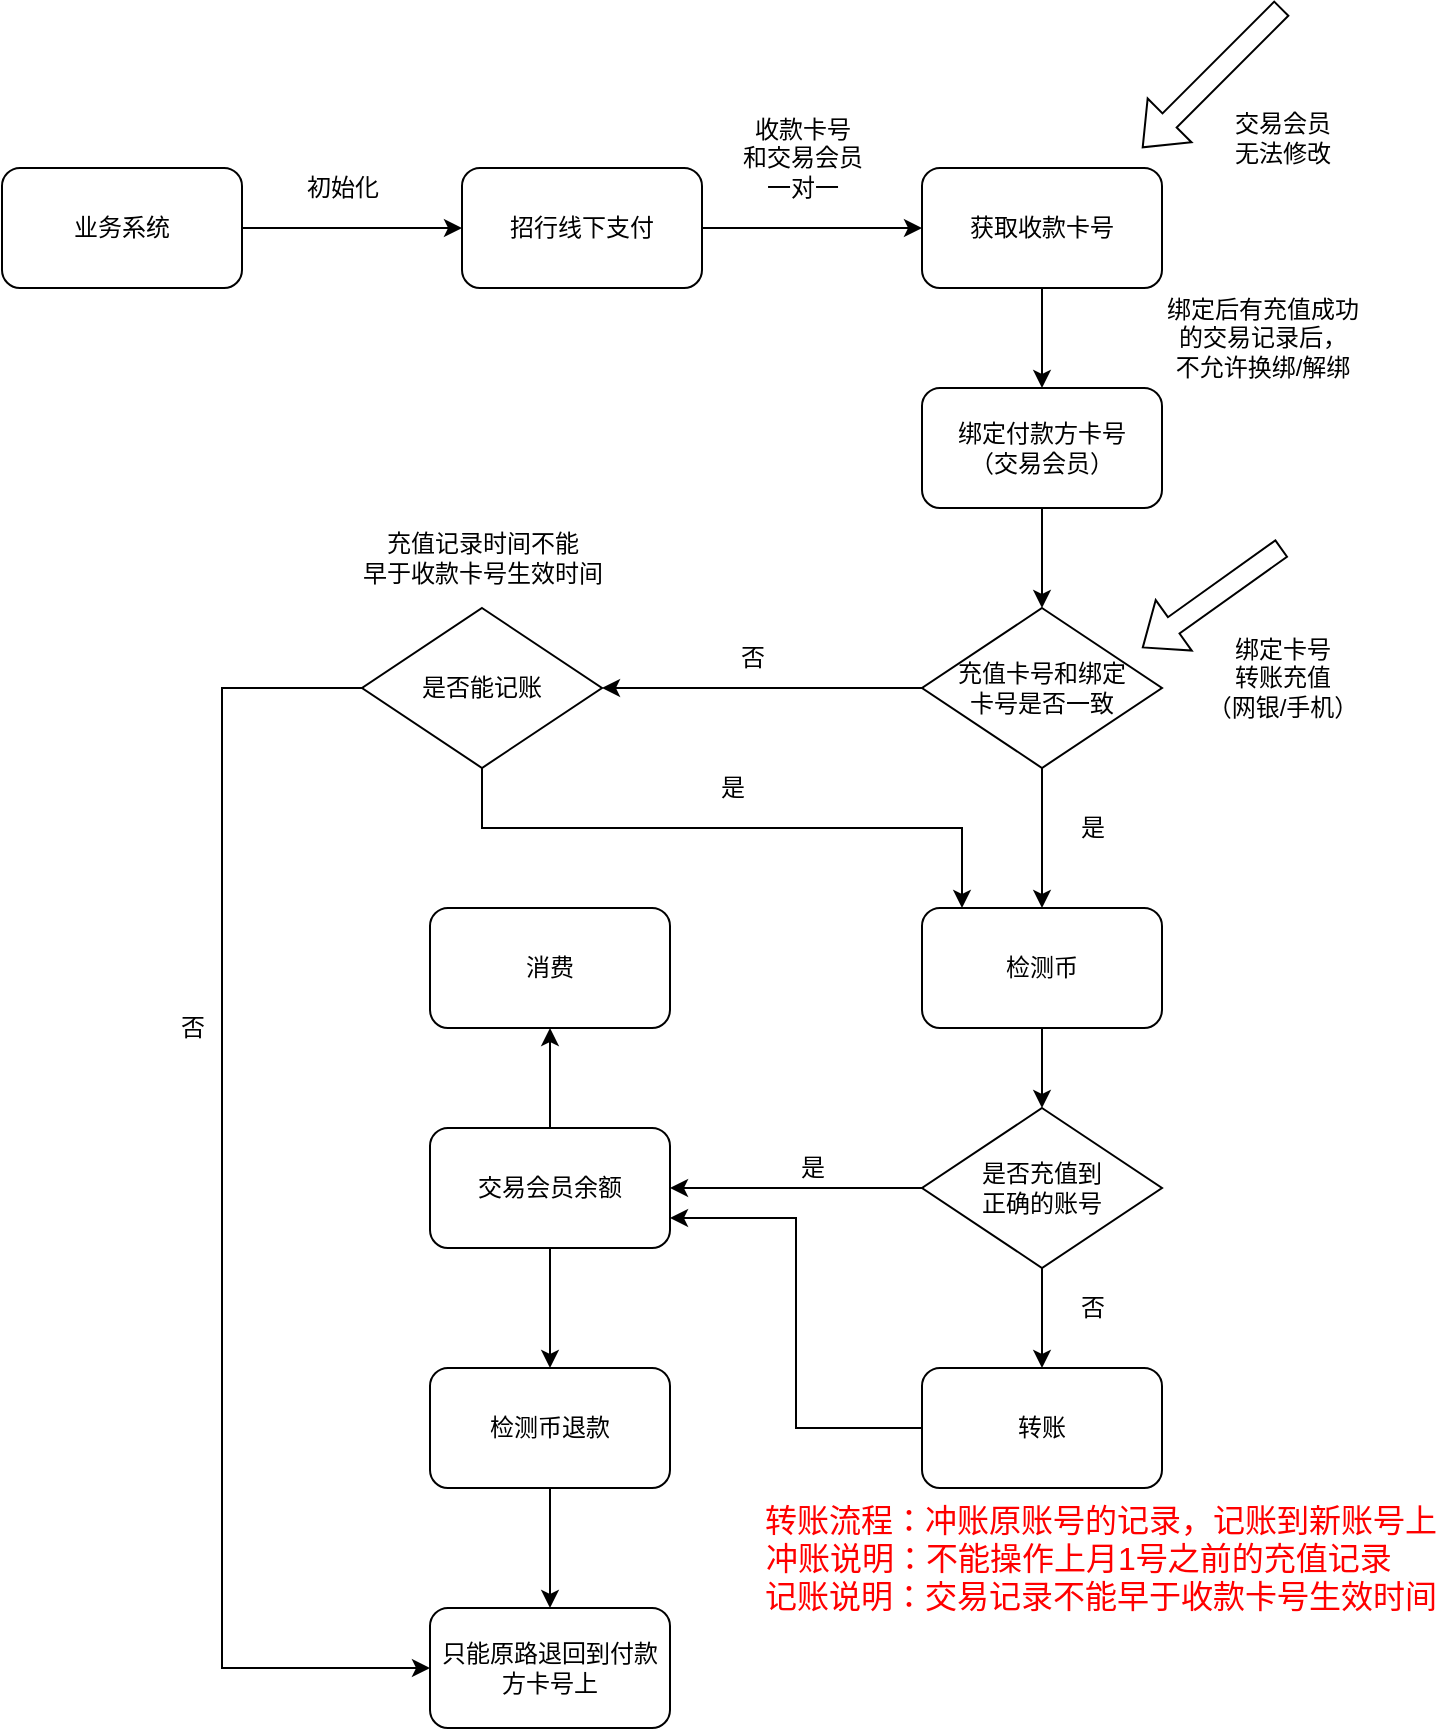 <mxfile version="16.2.2" type="github">
  <diagram id="C5RBs43oDa-KdzZeNtuy" name="Page-1">
    <mxGraphModel dx="2062" dy="1122" grid="1" gridSize="10" guides="1" tooltips="1" connect="1" arrows="1" fold="1" page="1" pageScale="1" pageWidth="827" pageHeight="1169" math="0" shadow="0">
      <root>
        <mxCell id="WIyWlLk6GJQsqaUBKTNV-0" />
        <mxCell id="WIyWlLk6GJQsqaUBKTNV-1" parent="WIyWlLk6GJQsqaUBKTNV-0" />
        <mxCell id="Su-YwAsmCwrDfq2_HWXV-2" style="edgeStyle=orthogonalEdgeStyle;rounded=0;orthogonalLoop=1;jettySize=auto;html=1;entryX=0;entryY=0.5;entryDx=0;entryDy=0;" parent="WIyWlLk6GJQsqaUBKTNV-1" source="Su-YwAsmCwrDfq2_HWXV-0" target="Su-YwAsmCwrDfq2_HWXV-1" edge="1">
          <mxGeometry relative="1" as="geometry" />
        </mxCell>
        <mxCell id="Su-YwAsmCwrDfq2_HWXV-0" value="业务系统" style="rounded=1;whiteSpace=wrap;html=1;" parent="WIyWlLk6GJQsqaUBKTNV-1" vertex="1">
          <mxGeometry x="52" y="150" width="120" height="60" as="geometry" />
        </mxCell>
        <mxCell id="Su-YwAsmCwrDfq2_HWXV-5" style="edgeStyle=orthogonalEdgeStyle;rounded=0;orthogonalLoop=1;jettySize=auto;html=1;entryX=0;entryY=0.5;entryDx=0;entryDy=0;" parent="WIyWlLk6GJQsqaUBKTNV-1" source="Su-YwAsmCwrDfq2_HWXV-1" target="Su-YwAsmCwrDfq2_HWXV-4" edge="1">
          <mxGeometry relative="1" as="geometry" />
        </mxCell>
        <mxCell id="Su-YwAsmCwrDfq2_HWXV-1" value="招行线下支付" style="rounded=1;whiteSpace=wrap;html=1;" parent="WIyWlLk6GJQsqaUBKTNV-1" vertex="1">
          <mxGeometry x="282" y="150" width="120" height="60" as="geometry" />
        </mxCell>
        <mxCell id="Su-YwAsmCwrDfq2_HWXV-3" value="初始化" style="text;html=1;resizable=0;autosize=1;align=center;verticalAlign=middle;points=[];fillColor=none;strokeColor=none;rounded=0;" parent="WIyWlLk6GJQsqaUBKTNV-1" vertex="1">
          <mxGeometry x="197" y="150" width="50" height="20" as="geometry" />
        </mxCell>
        <mxCell id="Su-YwAsmCwrDfq2_HWXV-17" value="" style="edgeStyle=orthogonalEdgeStyle;rounded=0;orthogonalLoop=1;jettySize=auto;html=1;" parent="WIyWlLk6GJQsqaUBKTNV-1" source="Su-YwAsmCwrDfq2_HWXV-4" target="Su-YwAsmCwrDfq2_HWXV-16" edge="1">
          <mxGeometry relative="1" as="geometry" />
        </mxCell>
        <mxCell id="Su-YwAsmCwrDfq2_HWXV-4" value="获取收款卡号" style="rounded=1;whiteSpace=wrap;html=1;" parent="WIyWlLk6GJQsqaUBKTNV-1" vertex="1">
          <mxGeometry x="512" y="150" width="120" height="60" as="geometry" />
        </mxCell>
        <mxCell id="Su-YwAsmCwrDfq2_HWXV-7" value="" style="shape=flexArrow;endArrow=classic;html=1;rounded=0;" parent="WIyWlLk6GJQsqaUBKTNV-1" edge="1">
          <mxGeometry width="50" height="50" relative="1" as="geometry">
            <mxPoint x="692" y="340" as="sourcePoint" />
            <mxPoint x="622" y="390" as="targetPoint" />
          </mxGeometry>
        </mxCell>
        <mxCell id="Su-YwAsmCwrDfq2_HWXV-8" value="收款卡号&lt;br&gt;和交易会员&lt;br&gt;一对一" style="text;html=1;resizable=0;autosize=1;align=center;verticalAlign=middle;points=[];fillColor=none;strokeColor=none;rounded=0;" parent="WIyWlLk6GJQsqaUBKTNV-1" vertex="1">
          <mxGeometry x="412" y="120" width="80" height="50" as="geometry" />
        </mxCell>
        <mxCell id="Su-YwAsmCwrDfq2_HWXV-9" value="绑定卡号&lt;br&gt;转账充值&lt;br&gt;（网银/手机）" style="text;html=1;resizable=0;autosize=1;align=center;verticalAlign=middle;points=[];fillColor=none;strokeColor=none;rounded=0;rotation=0;" parent="WIyWlLk6GJQsqaUBKTNV-1" vertex="1">
          <mxGeometry x="647" y="380" width="90" height="50" as="geometry" />
        </mxCell>
        <mxCell id="Su-YwAsmCwrDfq2_HWXV-20" value="" style="edgeStyle=orthogonalEdgeStyle;rounded=0;orthogonalLoop=1;jettySize=auto;html=1;" parent="WIyWlLk6GJQsqaUBKTNV-1" source="Su-YwAsmCwrDfq2_HWXV-10" target="Su-YwAsmCwrDfq2_HWXV-13" edge="1">
          <mxGeometry relative="1" as="geometry" />
        </mxCell>
        <mxCell id="Su-YwAsmCwrDfq2_HWXV-10" value="检测币" style="rounded=1;whiteSpace=wrap;html=1;" parent="WIyWlLk6GJQsqaUBKTNV-1" vertex="1">
          <mxGeometry x="512" y="520" width="120" height="60" as="geometry" />
        </mxCell>
        <mxCell id="Su-YwAsmCwrDfq2_HWXV-21" value="" style="edgeStyle=orthogonalEdgeStyle;rounded=0;orthogonalLoop=1;jettySize=auto;html=1;" parent="WIyWlLk6GJQsqaUBKTNV-1" source="Su-YwAsmCwrDfq2_HWXV-13" target="Su-YwAsmCwrDfq2_HWXV-15" edge="1">
          <mxGeometry relative="1" as="geometry" />
        </mxCell>
        <mxCell id="nUuEmfllysEAp7JTTvPg-2" value="" style="edgeStyle=orthogonalEdgeStyle;rounded=0;orthogonalLoop=1;jettySize=auto;html=1;" edge="1" parent="WIyWlLk6GJQsqaUBKTNV-1" source="Su-YwAsmCwrDfq2_HWXV-13" target="nUuEmfllysEAp7JTTvPg-1">
          <mxGeometry relative="1" as="geometry" />
        </mxCell>
        <mxCell id="Su-YwAsmCwrDfq2_HWXV-13" value="是否充值到&lt;br&gt;正确的账号" style="rhombus;whiteSpace=wrap;html=1;" parent="WIyWlLk6GJQsqaUBKTNV-1" vertex="1">
          <mxGeometry x="512" y="620" width="120" height="80" as="geometry" />
        </mxCell>
        <mxCell id="Su-YwAsmCwrDfq2_HWXV-35" value="" style="edgeStyle=orthogonalEdgeStyle;rounded=0;orthogonalLoop=1;jettySize=auto;html=1;" parent="WIyWlLk6GJQsqaUBKTNV-1" source="Su-YwAsmCwrDfq2_HWXV-15" target="Su-YwAsmCwrDfq2_HWXV-34" edge="1">
          <mxGeometry relative="1" as="geometry" />
        </mxCell>
        <mxCell id="Su-YwAsmCwrDfq2_HWXV-41" value="" style="edgeStyle=orthogonalEdgeStyle;rounded=0;orthogonalLoop=1;jettySize=auto;html=1;" parent="WIyWlLk6GJQsqaUBKTNV-1" source="Su-YwAsmCwrDfq2_HWXV-15" target="Su-YwAsmCwrDfq2_HWXV-37" edge="1">
          <mxGeometry relative="1" as="geometry" />
        </mxCell>
        <mxCell id="Su-YwAsmCwrDfq2_HWXV-15" value="交易会员余额" style="rounded=1;whiteSpace=wrap;html=1;" parent="WIyWlLk6GJQsqaUBKTNV-1" vertex="1">
          <mxGeometry x="266" y="630" width="120" height="60" as="geometry" />
        </mxCell>
        <mxCell id="C60G4mAWWNoqzs0K1h7--2" value="" style="edgeStyle=orthogonalEdgeStyle;rounded=0;orthogonalLoop=1;jettySize=auto;html=1;" parent="WIyWlLk6GJQsqaUBKTNV-1" source="Su-YwAsmCwrDfq2_HWXV-16" target="C60G4mAWWNoqzs0K1h7--0" edge="1">
          <mxGeometry relative="1" as="geometry" />
        </mxCell>
        <mxCell id="Su-YwAsmCwrDfq2_HWXV-16" value="绑定付款方卡号&lt;br&gt;（交易会员）" style="rounded=1;whiteSpace=wrap;html=1;direction=west;" parent="WIyWlLk6GJQsqaUBKTNV-1" vertex="1">
          <mxGeometry x="512" y="260" width="120" height="60" as="geometry" />
        </mxCell>
        <mxCell id="Su-YwAsmCwrDfq2_HWXV-18" value="绑定后有充值成功&lt;br&gt;的交易记录后，&lt;br&gt;不允许换绑/解绑" style="text;html=1;resizable=0;autosize=1;align=center;verticalAlign=middle;points=[];fillColor=none;strokeColor=none;rounded=0;" parent="WIyWlLk6GJQsqaUBKTNV-1" vertex="1">
          <mxGeometry x="627" y="210" width="110" height="50" as="geometry" />
        </mxCell>
        <mxCell id="Su-YwAsmCwrDfq2_HWXV-22" value="是" style="text;html=1;resizable=0;autosize=1;align=center;verticalAlign=middle;points=[];fillColor=none;strokeColor=none;rounded=0;" parent="WIyWlLk6GJQsqaUBKTNV-1" vertex="1">
          <mxGeometry x="442" y="640" width="30" height="20" as="geometry" />
        </mxCell>
        <mxCell id="Su-YwAsmCwrDfq2_HWXV-28" value="" style="shape=flexArrow;endArrow=classic;html=1;rounded=0;" parent="WIyWlLk6GJQsqaUBKTNV-1" edge="1">
          <mxGeometry width="50" height="50" relative="1" as="geometry">
            <mxPoint x="692" y="70" as="sourcePoint" />
            <mxPoint x="622" y="140" as="targetPoint" />
          </mxGeometry>
        </mxCell>
        <mxCell id="Su-YwAsmCwrDfq2_HWXV-29" value="交易会员&lt;br&gt;无法修改" style="text;html=1;resizable=0;autosize=1;align=center;verticalAlign=middle;points=[];fillColor=none;strokeColor=none;rounded=0;rotation=0;" parent="WIyWlLk6GJQsqaUBKTNV-1" vertex="1">
          <mxGeometry x="662" y="120" width="60" height="30" as="geometry" />
        </mxCell>
        <mxCell id="Su-YwAsmCwrDfq2_HWXV-34" value="消费" style="rounded=1;whiteSpace=wrap;html=1;" parent="WIyWlLk6GJQsqaUBKTNV-1" vertex="1">
          <mxGeometry x="266" y="520" width="120" height="60" as="geometry" />
        </mxCell>
        <mxCell id="Su-YwAsmCwrDfq2_HWXV-43" value="" style="edgeStyle=orthogonalEdgeStyle;rounded=0;orthogonalLoop=1;jettySize=auto;html=1;" parent="WIyWlLk6GJQsqaUBKTNV-1" source="Su-YwAsmCwrDfq2_HWXV-37" target="Su-YwAsmCwrDfq2_HWXV-42" edge="1">
          <mxGeometry relative="1" as="geometry" />
        </mxCell>
        <mxCell id="Su-YwAsmCwrDfq2_HWXV-37" value="检测币退款" style="rounded=1;whiteSpace=wrap;html=1;" parent="WIyWlLk6GJQsqaUBKTNV-1" vertex="1">
          <mxGeometry x="266" y="750" width="120" height="60" as="geometry" />
        </mxCell>
        <mxCell id="Su-YwAsmCwrDfq2_HWXV-42" value="只能原路退回到付款方卡号上" style="rounded=1;whiteSpace=wrap;html=1;" parent="WIyWlLk6GJQsqaUBKTNV-1" vertex="1">
          <mxGeometry x="266" y="870" width="120" height="60" as="geometry" />
        </mxCell>
        <mxCell id="C60G4mAWWNoqzs0K1h7--1" value="" style="edgeStyle=orthogonalEdgeStyle;rounded=0;orthogonalLoop=1;jettySize=auto;html=1;" parent="WIyWlLk6GJQsqaUBKTNV-1" source="C60G4mAWWNoqzs0K1h7--0" target="Su-YwAsmCwrDfq2_HWXV-10" edge="1">
          <mxGeometry relative="1" as="geometry" />
        </mxCell>
        <mxCell id="C60G4mAWWNoqzs0K1h7--4" value="" style="edgeStyle=orthogonalEdgeStyle;rounded=0;orthogonalLoop=1;jettySize=auto;html=1;" parent="WIyWlLk6GJQsqaUBKTNV-1" source="C60G4mAWWNoqzs0K1h7--0" target="C60G4mAWWNoqzs0K1h7--3" edge="1">
          <mxGeometry relative="1" as="geometry" />
        </mxCell>
        <mxCell id="C60G4mAWWNoqzs0K1h7--0" value="充值卡号和绑定&lt;br&gt;卡号是否一致" style="rhombus;whiteSpace=wrap;html=1;" parent="WIyWlLk6GJQsqaUBKTNV-1" vertex="1">
          <mxGeometry x="512" y="370" width="120" height="80" as="geometry" />
        </mxCell>
        <mxCell id="C60G4mAWWNoqzs0K1h7--7" value="" style="edgeStyle=orthogonalEdgeStyle;rounded=0;orthogonalLoop=1;jettySize=auto;html=1;exitX=0.5;exitY=1;exitDx=0;exitDy=0;" parent="WIyWlLk6GJQsqaUBKTNV-1" source="C60G4mAWWNoqzs0K1h7--3" edge="1">
          <mxGeometry relative="1" as="geometry">
            <mxPoint x="532" y="520" as="targetPoint" />
            <Array as="points">
              <mxPoint x="292" y="480" />
              <mxPoint x="532" y="480" />
            </Array>
          </mxGeometry>
        </mxCell>
        <mxCell id="C60G4mAWWNoqzs0K1h7--8" style="edgeStyle=orthogonalEdgeStyle;rounded=0;orthogonalLoop=1;jettySize=auto;html=1;exitX=0;exitY=0.5;exitDx=0;exitDy=0;entryX=0;entryY=0.5;entryDx=0;entryDy=0;" parent="WIyWlLk6GJQsqaUBKTNV-1" source="C60G4mAWWNoqzs0K1h7--3" target="Su-YwAsmCwrDfq2_HWXV-42" edge="1">
          <mxGeometry relative="1" as="geometry">
            <mxPoint x="332" y="990" as="targetPoint" />
            <Array as="points">
              <mxPoint x="162" y="410" />
              <mxPoint x="162" y="900" />
            </Array>
          </mxGeometry>
        </mxCell>
        <mxCell id="C60G4mAWWNoqzs0K1h7--3" value="是否能记账" style="rhombus;whiteSpace=wrap;html=1;" parent="WIyWlLk6GJQsqaUBKTNV-1" vertex="1">
          <mxGeometry x="232" y="370" width="120" height="80" as="geometry" />
        </mxCell>
        <mxCell id="C60G4mAWWNoqzs0K1h7--5" value="否" style="text;html=1;resizable=0;autosize=1;align=center;verticalAlign=middle;points=[];fillColor=none;strokeColor=none;rounded=0;" parent="WIyWlLk6GJQsqaUBKTNV-1" vertex="1">
          <mxGeometry x="412" y="385" width="30" height="20" as="geometry" />
        </mxCell>
        <mxCell id="C60G4mAWWNoqzs0K1h7--6" value="是" style="text;html=1;resizable=0;autosize=1;align=center;verticalAlign=middle;points=[];fillColor=none;strokeColor=none;rounded=0;" parent="WIyWlLk6GJQsqaUBKTNV-1" vertex="1">
          <mxGeometry x="582" y="470" width="30" height="20" as="geometry" />
        </mxCell>
        <mxCell id="C60G4mAWWNoqzs0K1h7--9" value="是" style="text;html=1;resizable=0;autosize=1;align=center;verticalAlign=middle;points=[];fillColor=none;strokeColor=none;rounded=0;" parent="WIyWlLk6GJQsqaUBKTNV-1" vertex="1">
          <mxGeometry x="402" y="450" width="30" height="20" as="geometry" />
        </mxCell>
        <mxCell id="C60G4mAWWNoqzs0K1h7--10" value="否" style="text;html=1;resizable=0;autosize=1;align=center;verticalAlign=middle;points=[];fillColor=none;strokeColor=none;rounded=0;" parent="WIyWlLk6GJQsqaUBKTNV-1" vertex="1">
          <mxGeometry x="132" y="570" width="30" height="20" as="geometry" />
        </mxCell>
        <mxCell id="nUuEmfllysEAp7JTTvPg-0" value="充值记录时间不能&lt;br&gt;早于收款卡号生效时间" style="text;html=1;resizable=0;autosize=1;align=center;verticalAlign=middle;points=[];fillColor=none;strokeColor=none;rounded=0;" vertex="1" parent="WIyWlLk6GJQsqaUBKTNV-1">
          <mxGeometry x="222" y="330" width="140" height="30" as="geometry" />
        </mxCell>
        <mxCell id="nUuEmfllysEAp7JTTvPg-3" style="edgeStyle=orthogonalEdgeStyle;rounded=0;orthogonalLoop=1;jettySize=auto;html=1;entryX=1;entryY=0.75;entryDx=0;entryDy=0;" edge="1" parent="WIyWlLk6GJQsqaUBKTNV-1" source="nUuEmfllysEAp7JTTvPg-1" target="Su-YwAsmCwrDfq2_HWXV-15">
          <mxGeometry relative="1" as="geometry" />
        </mxCell>
        <mxCell id="nUuEmfllysEAp7JTTvPg-1" value="转账" style="rounded=1;whiteSpace=wrap;html=1;" vertex="1" parent="WIyWlLk6GJQsqaUBKTNV-1">
          <mxGeometry x="512" y="750" width="120" height="60" as="geometry" />
        </mxCell>
        <mxCell id="nUuEmfllysEAp7JTTvPg-4" value="否" style="text;html=1;resizable=0;autosize=1;align=center;verticalAlign=middle;points=[];fillColor=none;strokeColor=none;rounded=0;" vertex="1" parent="WIyWlLk6GJQsqaUBKTNV-1">
          <mxGeometry x="582" y="710" width="30" height="20" as="geometry" />
        </mxCell>
        <mxCell id="nUuEmfllysEAp7JTTvPg-6" value="&lt;font color=&quot;#ff0000&quot; style=&quot;font-size: 16px&quot;&gt;转账流程：冲账原账号的记录，记账到新账号上&lt;br&gt;冲账说明：不能操作上月1号之前的充值记录&amp;nbsp; &amp;nbsp; &amp;nbsp;&lt;br&gt;记账说明：交易记录不能早于收款卡号生效时间&lt;/font&gt;" style="text;html=1;resizable=0;autosize=1;align=center;verticalAlign=middle;points=[];fillColor=none;strokeColor=none;rounded=0;" vertex="1" parent="WIyWlLk6GJQsqaUBKTNV-1">
          <mxGeometry x="426" y="820" width="350" height="50" as="geometry" />
        </mxCell>
      </root>
    </mxGraphModel>
  </diagram>
</mxfile>
